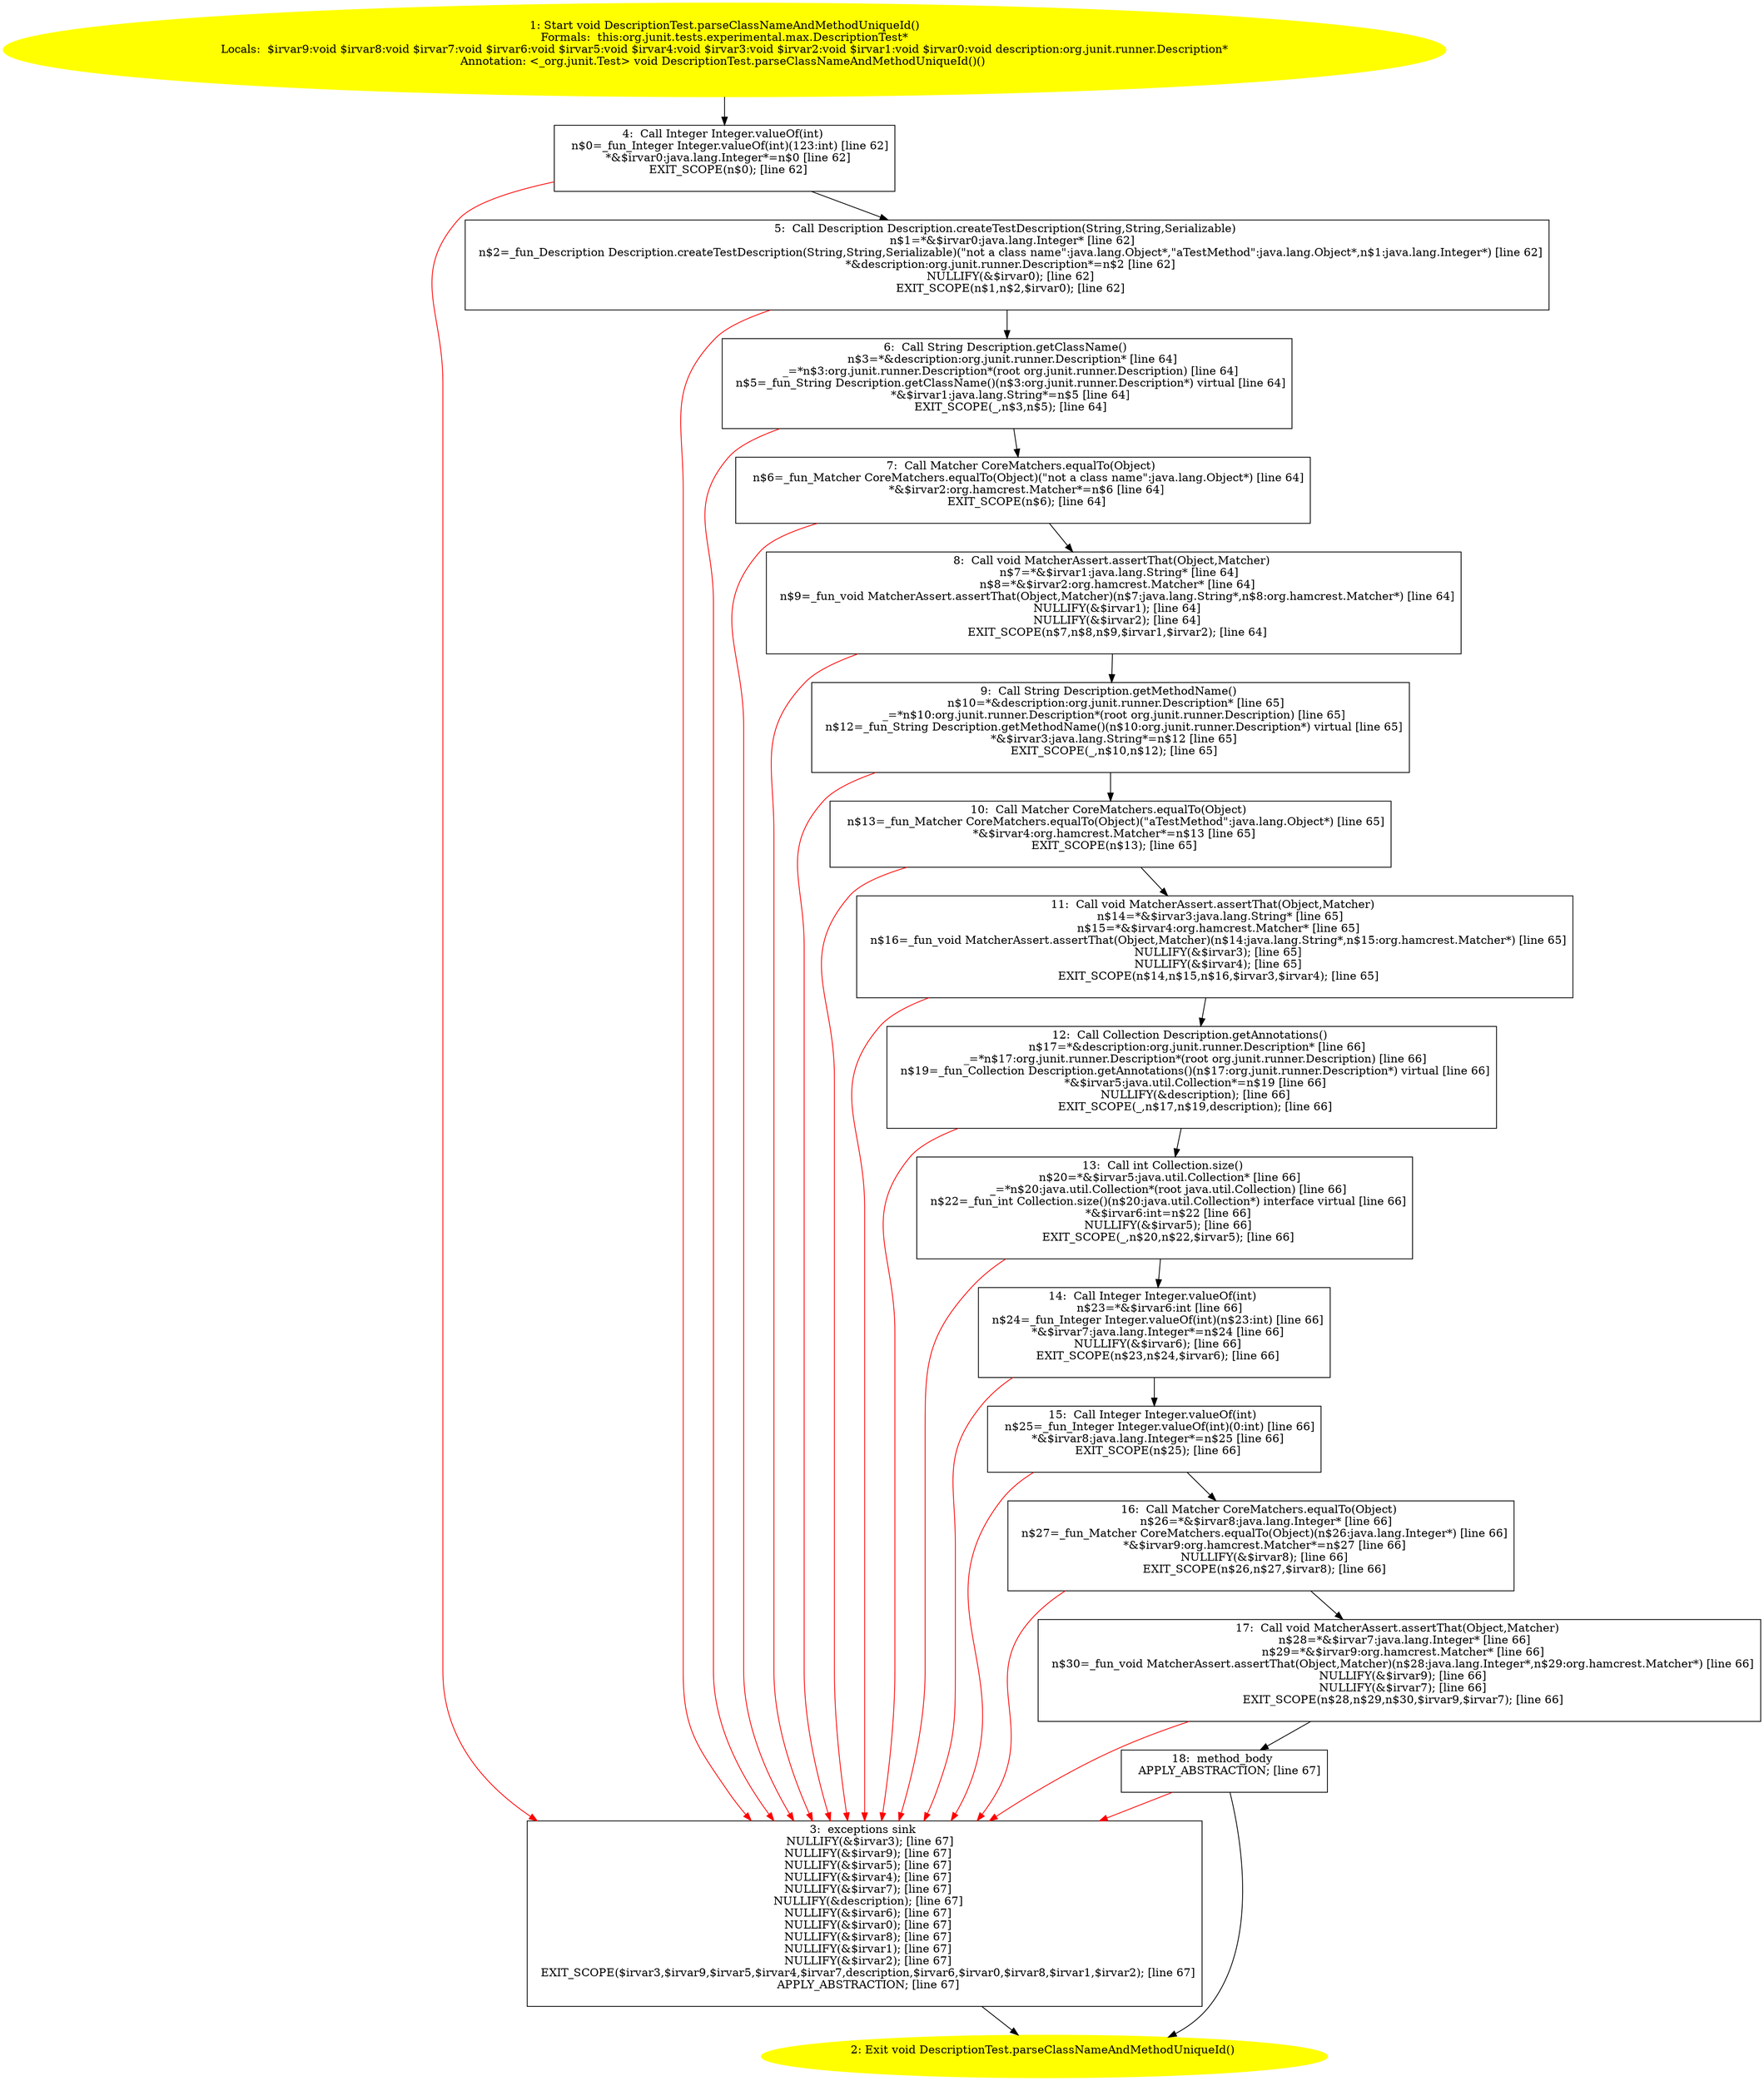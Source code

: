 /* @generated */
digraph cfg {
"org.junit.tests.experimental.max.DescriptionTest.parseClassNameAndMethodUniqueId():void.7cd6edf2dc1915452f603c1d998baef6_1" [label="1: Start void DescriptionTest.parseClassNameAndMethodUniqueId()\nFormals:  this:org.junit.tests.experimental.max.DescriptionTest*\nLocals:  $irvar9:void $irvar8:void $irvar7:void $irvar6:void $irvar5:void $irvar4:void $irvar3:void $irvar2:void $irvar1:void $irvar0:void description:org.junit.runner.Description*\nAnnotation: <_org.junit.Test> void DescriptionTest.parseClassNameAndMethodUniqueId()() \n  " color=yellow style=filled]
	

	 "org.junit.tests.experimental.max.DescriptionTest.parseClassNameAndMethodUniqueId():void.7cd6edf2dc1915452f603c1d998baef6_1" -> "org.junit.tests.experimental.max.DescriptionTest.parseClassNameAndMethodUniqueId():void.7cd6edf2dc1915452f603c1d998baef6_4" ;
"org.junit.tests.experimental.max.DescriptionTest.parseClassNameAndMethodUniqueId():void.7cd6edf2dc1915452f603c1d998baef6_2" [label="2: Exit void DescriptionTest.parseClassNameAndMethodUniqueId() \n  " color=yellow style=filled]
	

"org.junit.tests.experimental.max.DescriptionTest.parseClassNameAndMethodUniqueId():void.7cd6edf2dc1915452f603c1d998baef6_3" [label="3:  exceptions sink \n   NULLIFY(&$irvar3); [line 67]\n  NULLIFY(&$irvar9); [line 67]\n  NULLIFY(&$irvar5); [line 67]\n  NULLIFY(&$irvar4); [line 67]\n  NULLIFY(&$irvar7); [line 67]\n  NULLIFY(&description); [line 67]\n  NULLIFY(&$irvar6); [line 67]\n  NULLIFY(&$irvar0); [line 67]\n  NULLIFY(&$irvar8); [line 67]\n  NULLIFY(&$irvar1); [line 67]\n  NULLIFY(&$irvar2); [line 67]\n  EXIT_SCOPE($irvar3,$irvar9,$irvar5,$irvar4,$irvar7,description,$irvar6,$irvar0,$irvar8,$irvar1,$irvar2); [line 67]\n  APPLY_ABSTRACTION; [line 67]\n " shape="box"]
	

	 "org.junit.tests.experimental.max.DescriptionTest.parseClassNameAndMethodUniqueId():void.7cd6edf2dc1915452f603c1d998baef6_3" -> "org.junit.tests.experimental.max.DescriptionTest.parseClassNameAndMethodUniqueId():void.7cd6edf2dc1915452f603c1d998baef6_2" ;
"org.junit.tests.experimental.max.DescriptionTest.parseClassNameAndMethodUniqueId():void.7cd6edf2dc1915452f603c1d998baef6_4" [label="4:  Call Integer Integer.valueOf(int) \n   n$0=_fun_Integer Integer.valueOf(int)(123:int) [line 62]\n  *&$irvar0:java.lang.Integer*=n$0 [line 62]\n  EXIT_SCOPE(n$0); [line 62]\n " shape="box"]
	

	 "org.junit.tests.experimental.max.DescriptionTest.parseClassNameAndMethodUniqueId():void.7cd6edf2dc1915452f603c1d998baef6_4" -> "org.junit.tests.experimental.max.DescriptionTest.parseClassNameAndMethodUniqueId():void.7cd6edf2dc1915452f603c1d998baef6_5" ;
	 "org.junit.tests.experimental.max.DescriptionTest.parseClassNameAndMethodUniqueId():void.7cd6edf2dc1915452f603c1d998baef6_4" -> "org.junit.tests.experimental.max.DescriptionTest.parseClassNameAndMethodUniqueId():void.7cd6edf2dc1915452f603c1d998baef6_3" [color="red" ];
"org.junit.tests.experimental.max.DescriptionTest.parseClassNameAndMethodUniqueId():void.7cd6edf2dc1915452f603c1d998baef6_5" [label="5:  Call Description Description.createTestDescription(String,String,Serializable) \n   n$1=*&$irvar0:java.lang.Integer* [line 62]\n  n$2=_fun_Description Description.createTestDescription(String,String,Serializable)(\"not a class name\":java.lang.Object*,\"aTestMethod\":java.lang.Object*,n$1:java.lang.Integer*) [line 62]\n  *&description:org.junit.runner.Description*=n$2 [line 62]\n  NULLIFY(&$irvar0); [line 62]\n  EXIT_SCOPE(n$1,n$2,$irvar0); [line 62]\n " shape="box"]
	

	 "org.junit.tests.experimental.max.DescriptionTest.parseClassNameAndMethodUniqueId():void.7cd6edf2dc1915452f603c1d998baef6_5" -> "org.junit.tests.experimental.max.DescriptionTest.parseClassNameAndMethodUniqueId():void.7cd6edf2dc1915452f603c1d998baef6_6" ;
	 "org.junit.tests.experimental.max.DescriptionTest.parseClassNameAndMethodUniqueId():void.7cd6edf2dc1915452f603c1d998baef6_5" -> "org.junit.tests.experimental.max.DescriptionTest.parseClassNameAndMethodUniqueId():void.7cd6edf2dc1915452f603c1d998baef6_3" [color="red" ];
"org.junit.tests.experimental.max.DescriptionTest.parseClassNameAndMethodUniqueId():void.7cd6edf2dc1915452f603c1d998baef6_6" [label="6:  Call String Description.getClassName() \n   n$3=*&description:org.junit.runner.Description* [line 64]\n  _=*n$3:org.junit.runner.Description*(root org.junit.runner.Description) [line 64]\n  n$5=_fun_String Description.getClassName()(n$3:org.junit.runner.Description*) virtual [line 64]\n  *&$irvar1:java.lang.String*=n$5 [line 64]\n  EXIT_SCOPE(_,n$3,n$5); [line 64]\n " shape="box"]
	

	 "org.junit.tests.experimental.max.DescriptionTest.parseClassNameAndMethodUniqueId():void.7cd6edf2dc1915452f603c1d998baef6_6" -> "org.junit.tests.experimental.max.DescriptionTest.parseClassNameAndMethodUniqueId():void.7cd6edf2dc1915452f603c1d998baef6_7" ;
	 "org.junit.tests.experimental.max.DescriptionTest.parseClassNameAndMethodUniqueId():void.7cd6edf2dc1915452f603c1d998baef6_6" -> "org.junit.tests.experimental.max.DescriptionTest.parseClassNameAndMethodUniqueId():void.7cd6edf2dc1915452f603c1d998baef6_3" [color="red" ];
"org.junit.tests.experimental.max.DescriptionTest.parseClassNameAndMethodUniqueId():void.7cd6edf2dc1915452f603c1d998baef6_7" [label="7:  Call Matcher CoreMatchers.equalTo(Object) \n   n$6=_fun_Matcher CoreMatchers.equalTo(Object)(\"not a class name\":java.lang.Object*) [line 64]\n  *&$irvar2:org.hamcrest.Matcher*=n$6 [line 64]\n  EXIT_SCOPE(n$6); [line 64]\n " shape="box"]
	

	 "org.junit.tests.experimental.max.DescriptionTest.parseClassNameAndMethodUniqueId():void.7cd6edf2dc1915452f603c1d998baef6_7" -> "org.junit.tests.experimental.max.DescriptionTest.parseClassNameAndMethodUniqueId():void.7cd6edf2dc1915452f603c1d998baef6_8" ;
	 "org.junit.tests.experimental.max.DescriptionTest.parseClassNameAndMethodUniqueId():void.7cd6edf2dc1915452f603c1d998baef6_7" -> "org.junit.tests.experimental.max.DescriptionTest.parseClassNameAndMethodUniqueId():void.7cd6edf2dc1915452f603c1d998baef6_3" [color="red" ];
"org.junit.tests.experimental.max.DescriptionTest.parseClassNameAndMethodUniqueId():void.7cd6edf2dc1915452f603c1d998baef6_8" [label="8:  Call void MatcherAssert.assertThat(Object,Matcher) \n   n$7=*&$irvar1:java.lang.String* [line 64]\n  n$8=*&$irvar2:org.hamcrest.Matcher* [line 64]\n  n$9=_fun_void MatcherAssert.assertThat(Object,Matcher)(n$7:java.lang.String*,n$8:org.hamcrest.Matcher*) [line 64]\n  NULLIFY(&$irvar1); [line 64]\n  NULLIFY(&$irvar2); [line 64]\n  EXIT_SCOPE(n$7,n$8,n$9,$irvar1,$irvar2); [line 64]\n " shape="box"]
	

	 "org.junit.tests.experimental.max.DescriptionTest.parseClassNameAndMethodUniqueId():void.7cd6edf2dc1915452f603c1d998baef6_8" -> "org.junit.tests.experimental.max.DescriptionTest.parseClassNameAndMethodUniqueId():void.7cd6edf2dc1915452f603c1d998baef6_9" ;
	 "org.junit.tests.experimental.max.DescriptionTest.parseClassNameAndMethodUniqueId():void.7cd6edf2dc1915452f603c1d998baef6_8" -> "org.junit.tests.experimental.max.DescriptionTest.parseClassNameAndMethodUniqueId():void.7cd6edf2dc1915452f603c1d998baef6_3" [color="red" ];
"org.junit.tests.experimental.max.DescriptionTest.parseClassNameAndMethodUniqueId():void.7cd6edf2dc1915452f603c1d998baef6_9" [label="9:  Call String Description.getMethodName() \n   n$10=*&description:org.junit.runner.Description* [line 65]\n  _=*n$10:org.junit.runner.Description*(root org.junit.runner.Description) [line 65]\n  n$12=_fun_String Description.getMethodName()(n$10:org.junit.runner.Description*) virtual [line 65]\n  *&$irvar3:java.lang.String*=n$12 [line 65]\n  EXIT_SCOPE(_,n$10,n$12); [line 65]\n " shape="box"]
	

	 "org.junit.tests.experimental.max.DescriptionTest.parseClassNameAndMethodUniqueId():void.7cd6edf2dc1915452f603c1d998baef6_9" -> "org.junit.tests.experimental.max.DescriptionTest.parseClassNameAndMethodUniqueId():void.7cd6edf2dc1915452f603c1d998baef6_10" ;
	 "org.junit.tests.experimental.max.DescriptionTest.parseClassNameAndMethodUniqueId():void.7cd6edf2dc1915452f603c1d998baef6_9" -> "org.junit.tests.experimental.max.DescriptionTest.parseClassNameAndMethodUniqueId():void.7cd6edf2dc1915452f603c1d998baef6_3" [color="red" ];
"org.junit.tests.experimental.max.DescriptionTest.parseClassNameAndMethodUniqueId():void.7cd6edf2dc1915452f603c1d998baef6_10" [label="10:  Call Matcher CoreMatchers.equalTo(Object) \n   n$13=_fun_Matcher CoreMatchers.equalTo(Object)(\"aTestMethod\":java.lang.Object*) [line 65]\n  *&$irvar4:org.hamcrest.Matcher*=n$13 [line 65]\n  EXIT_SCOPE(n$13); [line 65]\n " shape="box"]
	

	 "org.junit.tests.experimental.max.DescriptionTest.parseClassNameAndMethodUniqueId():void.7cd6edf2dc1915452f603c1d998baef6_10" -> "org.junit.tests.experimental.max.DescriptionTest.parseClassNameAndMethodUniqueId():void.7cd6edf2dc1915452f603c1d998baef6_11" ;
	 "org.junit.tests.experimental.max.DescriptionTest.parseClassNameAndMethodUniqueId():void.7cd6edf2dc1915452f603c1d998baef6_10" -> "org.junit.tests.experimental.max.DescriptionTest.parseClassNameAndMethodUniqueId():void.7cd6edf2dc1915452f603c1d998baef6_3" [color="red" ];
"org.junit.tests.experimental.max.DescriptionTest.parseClassNameAndMethodUniqueId():void.7cd6edf2dc1915452f603c1d998baef6_11" [label="11:  Call void MatcherAssert.assertThat(Object,Matcher) \n   n$14=*&$irvar3:java.lang.String* [line 65]\n  n$15=*&$irvar4:org.hamcrest.Matcher* [line 65]\n  n$16=_fun_void MatcherAssert.assertThat(Object,Matcher)(n$14:java.lang.String*,n$15:org.hamcrest.Matcher*) [line 65]\n  NULLIFY(&$irvar3); [line 65]\n  NULLIFY(&$irvar4); [line 65]\n  EXIT_SCOPE(n$14,n$15,n$16,$irvar3,$irvar4); [line 65]\n " shape="box"]
	

	 "org.junit.tests.experimental.max.DescriptionTest.parseClassNameAndMethodUniqueId():void.7cd6edf2dc1915452f603c1d998baef6_11" -> "org.junit.tests.experimental.max.DescriptionTest.parseClassNameAndMethodUniqueId():void.7cd6edf2dc1915452f603c1d998baef6_12" ;
	 "org.junit.tests.experimental.max.DescriptionTest.parseClassNameAndMethodUniqueId():void.7cd6edf2dc1915452f603c1d998baef6_11" -> "org.junit.tests.experimental.max.DescriptionTest.parseClassNameAndMethodUniqueId():void.7cd6edf2dc1915452f603c1d998baef6_3" [color="red" ];
"org.junit.tests.experimental.max.DescriptionTest.parseClassNameAndMethodUniqueId():void.7cd6edf2dc1915452f603c1d998baef6_12" [label="12:  Call Collection Description.getAnnotations() \n   n$17=*&description:org.junit.runner.Description* [line 66]\n  _=*n$17:org.junit.runner.Description*(root org.junit.runner.Description) [line 66]\n  n$19=_fun_Collection Description.getAnnotations()(n$17:org.junit.runner.Description*) virtual [line 66]\n  *&$irvar5:java.util.Collection*=n$19 [line 66]\n  NULLIFY(&description); [line 66]\n  EXIT_SCOPE(_,n$17,n$19,description); [line 66]\n " shape="box"]
	

	 "org.junit.tests.experimental.max.DescriptionTest.parseClassNameAndMethodUniqueId():void.7cd6edf2dc1915452f603c1d998baef6_12" -> "org.junit.tests.experimental.max.DescriptionTest.parseClassNameAndMethodUniqueId():void.7cd6edf2dc1915452f603c1d998baef6_13" ;
	 "org.junit.tests.experimental.max.DescriptionTest.parseClassNameAndMethodUniqueId():void.7cd6edf2dc1915452f603c1d998baef6_12" -> "org.junit.tests.experimental.max.DescriptionTest.parseClassNameAndMethodUniqueId():void.7cd6edf2dc1915452f603c1d998baef6_3" [color="red" ];
"org.junit.tests.experimental.max.DescriptionTest.parseClassNameAndMethodUniqueId():void.7cd6edf2dc1915452f603c1d998baef6_13" [label="13:  Call int Collection.size() \n   n$20=*&$irvar5:java.util.Collection* [line 66]\n  _=*n$20:java.util.Collection*(root java.util.Collection) [line 66]\n  n$22=_fun_int Collection.size()(n$20:java.util.Collection*) interface virtual [line 66]\n  *&$irvar6:int=n$22 [line 66]\n  NULLIFY(&$irvar5); [line 66]\n  EXIT_SCOPE(_,n$20,n$22,$irvar5); [line 66]\n " shape="box"]
	

	 "org.junit.tests.experimental.max.DescriptionTest.parseClassNameAndMethodUniqueId():void.7cd6edf2dc1915452f603c1d998baef6_13" -> "org.junit.tests.experimental.max.DescriptionTest.parseClassNameAndMethodUniqueId():void.7cd6edf2dc1915452f603c1d998baef6_14" ;
	 "org.junit.tests.experimental.max.DescriptionTest.parseClassNameAndMethodUniqueId():void.7cd6edf2dc1915452f603c1d998baef6_13" -> "org.junit.tests.experimental.max.DescriptionTest.parseClassNameAndMethodUniqueId():void.7cd6edf2dc1915452f603c1d998baef6_3" [color="red" ];
"org.junit.tests.experimental.max.DescriptionTest.parseClassNameAndMethodUniqueId():void.7cd6edf2dc1915452f603c1d998baef6_14" [label="14:  Call Integer Integer.valueOf(int) \n   n$23=*&$irvar6:int [line 66]\n  n$24=_fun_Integer Integer.valueOf(int)(n$23:int) [line 66]\n  *&$irvar7:java.lang.Integer*=n$24 [line 66]\n  NULLIFY(&$irvar6); [line 66]\n  EXIT_SCOPE(n$23,n$24,$irvar6); [line 66]\n " shape="box"]
	

	 "org.junit.tests.experimental.max.DescriptionTest.parseClassNameAndMethodUniqueId():void.7cd6edf2dc1915452f603c1d998baef6_14" -> "org.junit.tests.experimental.max.DescriptionTest.parseClassNameAndMethodUniqueId():void.7cd6edf2dc1915452f603c1d998baef6_15" ;
	 "org.junit.tests.experimental.max.DescriptionTest.parseClassNameAndMethodUniqueId():void.7cd6edf2dc1915452f603c1d998baef6_14" -> "org.junit.tests.experimental.max.DescriptionTest.parseClassNameAndMethodUniqueId():void.7cd6edf2dc1915452f603c1d998baef6_3" [color="red" ];
"org.junit.tests.experimental.max.DescriptionTest.parseClassNameAndMethodUniqueId():void.7cd6edf2dc1915452f603c1d998baef6_15" [label="15:  Call Integer Integer.valueOf(int) \n   n$25=_fun_Integer Integer.valueOf(int)(0:int) [line 66]\n  *&$irvar8:java.lang.Integer*=n$25 [line 66]\n  EXIT_SCOPE(n$25); [line 66]\n " shape="box"]
	

	 "org.junit.tests.experimental.max.DescriptionTest.parseClassNameAndMethodUniqueId():void.7cd6edf2dc1915452f603c1d998baef6_15" -> "org.junit.tests.experimental.max.DescriptionTest.parseClassNameAndMethodUniqueId():void.7cd6edf2dc1915452f603c1d998baef6_16" ;
	 "org.junit.tests.experimental.max.DescriptionTest.parseClassNameAndMethodUniqueId():void.7cd6edf2dc1915452f603c1d998baef6_15" -> "org.junit.tests.experimental.max.DescriptionTest.parseClassNameAndMethodUniqueId():void.7cd6edf2dc1915452f603c1d998baef6_3" [color="red" ];
"org.junit.tests.experimental.max.DescriptionTest.parseClassNameAndMethodUniqueId():void.7cd6edf2dc1915452f603c1d998baef6_16" [label="16:  Call Matcher CoreMatchers.equalTo(Object) \n   n$26=*&$irvar8:java.lang.Integer* [line 66]\n  n$27=_fun_Matcher CoreMatchers.equalTo(Object)(n$26:java.lang.Integer*) [line 66]\n  *&$irvar9:org.hamcrest.Matcher*=n$27 [line 66]\n  NULLIFY(&$irvar8); [line 66]\n  EXIT_SCOPE(n$26,n$27,$irvar8); [line 66]\n " shape="box"]
	

	 "org.junit.tests.experimental.max.DescriptionTest.parseClassNameAndMethodUniqueId():void.7cd6edf2dc1915452f603c1d998baef6_16" -> "org.junit.tests.experimental.max.DescriptionTest.parseClassNameAndMethodUniqueId():void.7cd6edf2dc1915452f603c1d998baef6_17" ;
	 "org.junit.tests.experimental.max.DescriptionTest.parseClassNameAndMethodUniqueId():void.7cd6edf2dc1915452f603c1d998baef6_16" -> "org.junit.tests.experimental.max.DescriptionTest.parseClassNameAndMethodUniqueId():void.7cd6edf2dc1915452f603c1d998baef6_3" [color="red" ];
"org.junit.tests.experimental.max.DescriptionTest.parseClassNameAndMethodUniqueId():void.7cd6edf2dc1915452f603c1d998baef6_17" [label="17:  Call void MatcherAssert.assertThat(Object,Matcher) \n   n$28=*&$irvar7:java.lang.Integer* [line 66]\n  n$29=*&$irvar9:org.hamcrest.Matcher* [line 66]\n  n$30=_fun_void MatcherAssert.assertThat(Object,Matcher)(n$28:java.lang.Integer*,n$29:org.hamcrest.Matcher*) [line 66]\n  NULLIFY(&$irvar9); [line 66]\n  NULLIFY(&$irvar7); [line 66]\n  EXIT_SCOPE(n$28,n$29,n$30,$irvar9,$irvar7); [line 66]\n " shape="box"]
	

	 "org.junit.tests.experimental.max.DescriptionTest.parseClassNameAndMethodUniqueId():void.7cd6edf2dc1915452f603c1d998baef6_17" -> "org.junit.tests.experimental.max.DescriptionTest.parseClassNameAndMethodUniqueId():void.7cd6edf2dc1915452f603c1d998baef6_18" ;
	 "org.junit.tests.experimental.max.DescriptionTest.parseClassNameAndMethodUniqueId():void.7cd6edf2dc1915452f603c1d998baef6_17" -> "org.junit.tests.experimental.max.DescriptionTest.parseClassNameAndMethodUniqueId():void.7cd6edf2dc1915452f603c1d998baef6_3" [color="red" ];
"org.junit.tests.experimental.max.DescriptionTest.parseClassNameAndMethodUniqueId():void.7cd6edf2dc1915452f603c1d998baef6_18" [label="18:  method_body \n   APPLY_ABSTRACTION; [line 67]\n " shape="box"]
	

	 "org.junit.tests.experimental.max.DescriptionTest.parseClassNameAndMethodUniqueId():void.7cd6edf2dc1915452f603c1d998baef6_18" -> "org.junit.tests.experimental.max.DescriptionTest.parseClassNameAndMethodUniqueId():void.7cd6edf2dc1915452f603c1d998baef6_2" ;
	 "org.junit.tests.experimental.max.DescriptionTest.parseClassNameAndMethodUniqueId():void.7cd6edf2dc1915452f603c1d998baef6_18" -> "org.junit.tests.experimental.max.DescriptionTest.parseClassNameAndMethodUniqueId():void.7cd6edf2dc1915452f603c1d998baef6_3" [color="red" ];
}
